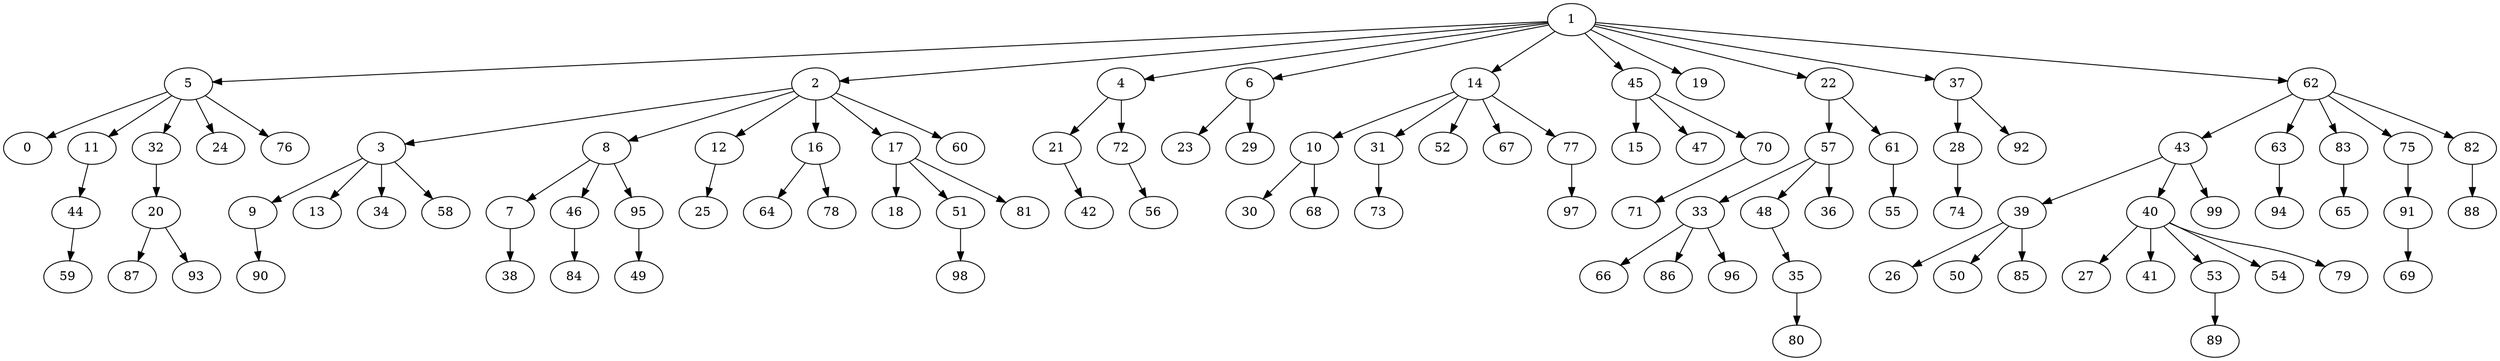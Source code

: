 digraph example{
5 -> 0 [Label = "nodo_1 (648)"];
1 -> 2 [Label = "nodo_1 (223)"];
2 -> 3 [Label = "nodo_1 (471)"];
1 -> 4 [Label = "nodo_1 (459)"];
1 -> 5 [Label = "nodo_1 (373)"];
1 -> 6 [Label = "nodo_1 (454)"];
8 -> 7 [Label = "nodo_1 (652)"];
2 -> 8 [Label = "nodo_1 (360)"];
3 -> 9 [Label = "nodo_1 (663)"];
14 -> 10 [Label = "nodo_1 (536)"];
5 -> 11 [Label = "nodo_1 (513)"];
2 -> 12 [Label = "nodo_1 (668)"];
3 -> 13 [Label = "nodo_1 (843)"];
1 -> 14 [Label = "nodo_1 (321)"];
45 -> 15 [Label = "nodo_1 (610)"];
2 -> 16 [Label = "nodo_1 (396)"];
2 -> 17 [Label = "nodo_1 (549)"];
17 -> 18 [Label = "nodo_1 (727)"];
1 -> 19 [Label = "nodo_1 (359)"];
32 -> 20 [Label = "nodo_1 (773)"];
4 -> 21 [Label = "nodo_1 (750)"];
1 -> 22 [Label = "nodo_1 (192)"];
6 -> 23 [Label = "nodo_1 (651)"];
5 -> 24 [Label = "nodo_1 (524)"];
12 -> 25 [Label = "nodo_1 (782)"];
39 -> 26 [Label = "nodo_1 (746)"];
40 -> 27 [Label = "nodo_1 (748)"];
37 -> 28 [Label = "nodo_1 (623)"];
6 -> 29 [Label = "nodo_1 (886)"];
10 -> 30 [Label = "nodo_1 (733)"];
14 -> 31 [Label = "nodo_1 (640)"];
5 -> 32 [Label = "nodo_1 (572)"];
57 -> 33 [Label = "nodo_1 (730)"];
3 -> 34 [Label = "nodo_1 (807)"];
48 -> 35 [Label = "nodo_1 (724)"];
57 -> 36 [Label = "nodo_1 (818)"];
1 -> 37 [Label = "nodo_1 (329)"];
7 -> 38 [Label = "nodo_1 (846)"];
43 -> 39 [Label = "nodo_1 (618)"];
43 -> 40 [Label = "nodo_1 (499)"];
40 -> 41 [Label = "nodo_1 (968)"];
21 -> 42 [Label = "nodo_1 (1029)"];
62 -> 43 [Label = "nodo_1 (364)"];
11 -> 44 [Label = "nodo_1 (890)"];
1 -> 45 [Label = "nodo_1 (418)"];
8 -> 46 [Label = "nodo_1 (645)"];
45 -> 47 [Label = "nodo_1 (569)"];
57 -> 48 [Label = "nodo_1 (599)"];
95 -> 49 [Label = "nodo_1 (694)"];
39 -> 50 [Label = "nodo_1 (823)"];
17 -> 51 [Label = "nodo_1 (654)"];
14 -> 52 [Label = "nodo_1 (799)"];
40 -> 53 [Label = "nodo_1 (675)"];
40 -> 54 [Label = "nodo_1 (734)"];
61 -> 55 [Label = "nodo_1 (787)"];
72 -> 56 [Label = "nodo_1 (933)"];
22 -> 57 [Label = "nodo_1 (351)"];
3 -> 58 [Label = "nodo_1 (645)"];
44 -> 59 [Label = "nodo_1 (1009)"];
2 -> 60 [Label = "nodo_1 (573)"];
22 -> 61 [Label = "nodo_1 (520)"];
1 -> 62 [Label = "nodo_1 (114)"];
62 -> 63 [Label = "nodo_1 (564)"];
16 -> 64 [Label = "nodo_1 (672)"];
83 -> 65 [Label = "nodo_1 (870)"];
33 -> 66 [Label = "nodo_1 (1183)"];
14 -> 67 [Label = "nodo_1 (685)"];
10 -> 68 [Label = "nodo_1 (640)"];
91 -> 69 [Label = "nodo_1 (816)"];
45 -> 70 [Label = "nodo_1 (594)"];
70 -> 71 [Label = "nodo_1 (818)"];
4 -> 72 [Label = "nodo_1 (568)"];
31 -> 73 [Label = "nodo_1 (909)"];
28 -> 74 [Label = "nodo_1 (843)"];
62 -> 75 [Label = "nodo_1 (431)"];
5 -> 76 [Label = "nodo_1 (473)"];
14 -> 77 [Label = "nodo_1 (549)"];
16 -> 78 [Label = "nodo_1 (823)"];
40 -> 79 [Label = "nodo_1 (616)"];
35 -> 80 [Label = "nodo_1 (992)"];
17 -> 81 [Label = "nodo_1 (806)"];
62 -> 82 [Label = "nodo_1 (371)"];
62 -> 83 [Label = "nodo_1 (496)"];
46 -> 84 [Label = "nodo_1 (869)"];
39 -> 85 [Label = "nodo_1 (783)"];
33 -> 86 [Label = "nodo_1 (840)"];
20 -> 87 [Label = "nodo_1 (1224)"];
82 -> 88 [Label = "nodo_1 (784)"];
53 -> 89 [Label = "nodo_1 (895)"];
9 -> 90 [Label = "nodo_1 (769)"];
75 -> 91 [Label = "nodo_1 (602)"];
37 -> 92 [Label = "nodo_1 (565)"];
20 -> 93 [Label = "nodo_1 (882)"];
63 -> 94 [Label = "nodo_1 (692)"];
8 -> 95 [Label = "nodo_1 (509)"];
33 -> 96 [Label = "nodo_1 (1131)"];
77 -> 97 [Label = "nodo_1 (809)"];
51 -> 98 [Label = "nodo_1 (979)"];
43 -> 99 [Label = "nodo_1 (619)"];
}
